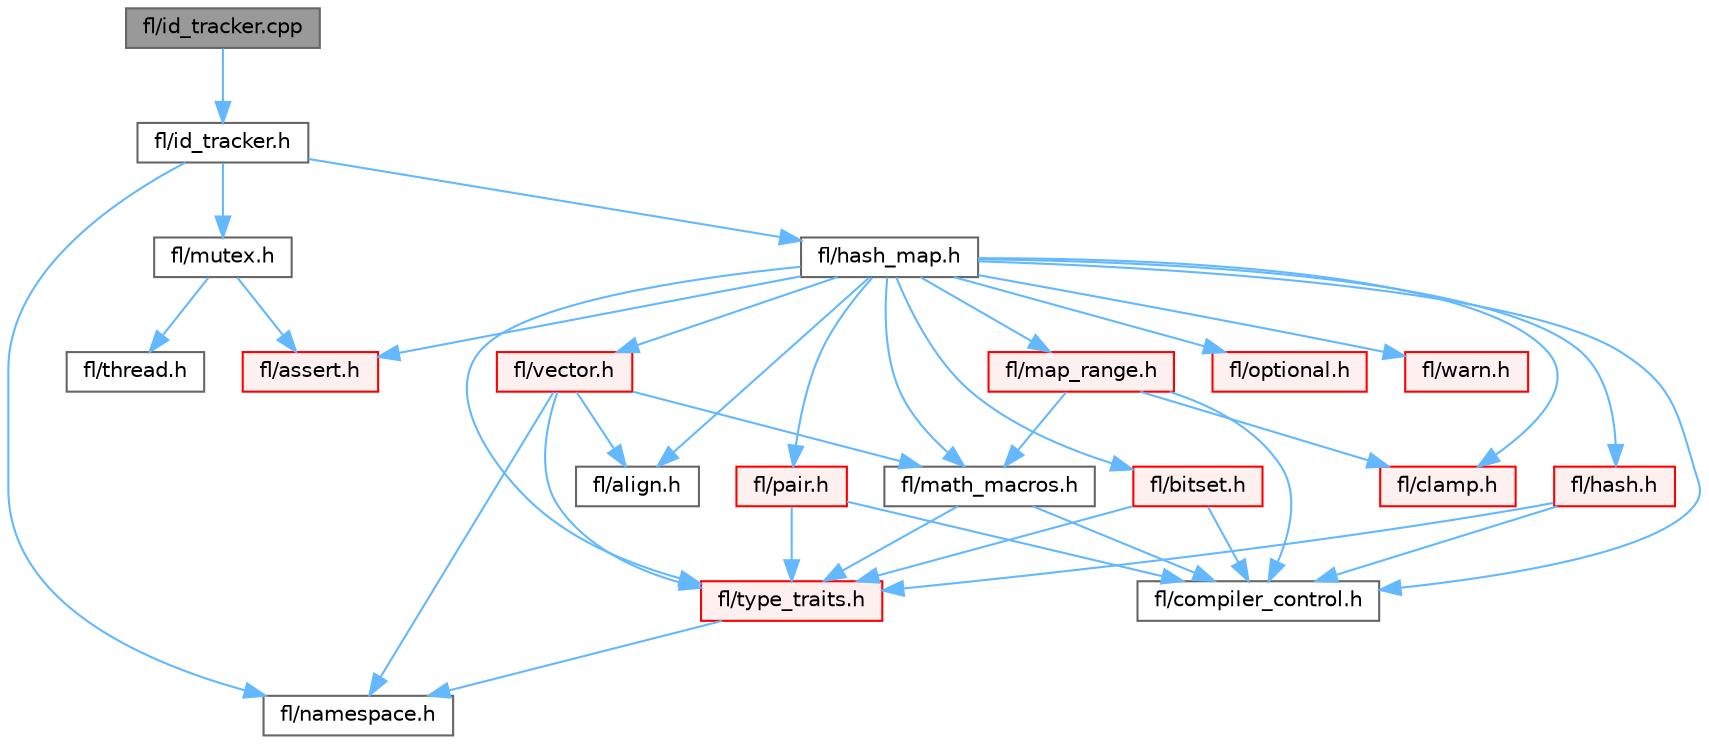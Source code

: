 digraph "fl/id_tracker.cpp"
{
 // INTERACTIVE_SVG=YES
 // LATEX_PDF_SIZE
  bgcolor="transparent";
  edge [fontname=Helvetica,fontsize=10,labelfontname=Helvetica,labelfontsize=10];
  node [fontname=Helvetica,fontsize=10,shape=box,height=0.2,width=0.4];
  Node1 [id="Node000001",label="fl/id_tracker.cpp",height=0.2,width=0.4,color="gray40", fillcolor="grey60", style="filled", fontcolor="black",tooltip=" "];
  Node1 -> Node2 [id="edge1_Node000001_Node000002",color="steelblue1",style="solid",tooltip=" "];
  Node2 [id="Node000002",label="fl/id_tracker.h",height=0.2,width=0.4,color="grey40", fillcolor="white", style="filled",URL="$df/d0a/id__tracker_8h.html",tooltip=" "];
  Node2 -> Node3 [id="edge2_Node000002_Node000003",color="steelblue1",style="solid",tooltip=" "];
  Node3 [id="Node000003",label="fl/hash_map.h",height=0.2,width=0.4,color="grey40", fillcolor="white", style="filled",URL="$d6/d13/hash__map_8h.html",tooltip=" "];
  Node3 -> Node4 [id="edge3_Node000003_Node000004",color="steelblue1",style="solid",tooltip=" "];
  Node4 [id="Node000004",label="fl/assert.h",height=0.2,width=0.4,color="red", fillcolor="#FFF0F0", style="filled",URL="$dc/da7/assert_8h.html",tooltip=" "];
  Node3 -> Node6 [id="edge4_Node000003_Node000006",color="steelblue1",style="solid",tooltip=" "];
  Node6 [id="Node000006",label="fl/bitset.h",height=0.2,width=0.4,color="red", fillcolor="#FFF0F0", style="filled",URL="$d1/d69/bitset_8h.html",tooltip=" "];
  Node6 -> Node21 [id="edge5_Node000006_Node000021",color="steelblue1",style="solid",tooltip=" "];
  Node21 [id="Node000021",label="fl/type_traits.h",height=0.2,width=0.4,color="red", fillcolor="#FFF0F0", style="filled",URL="$df/d63/type__traits_8h.html",tooltip=" "];
  Node21 -> Node22 [id="edge6_Node000021_Node000022",color="steelblue1",style="solid",tooltip=" "];
  Node22 [id="Node000022",label="fl/namespace.h",height=0.2,width=0.4,color="grey40", fillcolor="white", style="filled",URL="$df/d2a/namespace_8h.html",tooltip="Implements the FastLED namespace macros."];
  Node6 -> Node20 [id="edge7_Node000006_Node000020",color="steelblue1",style="solid",tooltip=" "];
  Node20 [id="Node000020",label="fl/compiler_control.h",height=0.2,width=0.4,color="grey40", fillcolor="white", style="filled",URL="$d4/d54/compiler__control_8h.html",tooltip=" "];
  Node3 -> Node16 [id="edge8_Node000003_Node000016",color="steelblue1",style="solid",tooltip=" "];
  Node16 [id="Node000016",label="fl/clamp.h",height=0.2,width=0.4,color="red", fillcolor="#FFF0F0", style="filled",URL="$d6/dd3/clamp_8h.html",tooltip=" "];
  Node3 -> Node54 [id="edge9_Node000003_Node000054",color="steelblue1",style="solid",tooltip=" "];
  Node54 [id="Node000054",label="fl/hash.h",height=0.2,width=0.4,color="red", fillcolor="#FFF0F0", style="filled",URL="$db/dfb/hash_8h.html",tooltip=" "];
  Node54 -> Node21 [id="edge10_Node000054_Node000021",color="steelblue1",style="solid",tooltip=" "];
  Node54 -> Node20 [id="edge11_Node000054_Node000020",color="steelblue1",style="solid",tooltip=" "];
  Node3 -> Node18 [id="edge12_Node000003_Node000018",color="steelblue1",style="solid",tooltip=" "];
  Node18 [id="Node000018",label="fl/map_range.h",height=0.2,width=0.4,color="red", fillcolor="#FFF0F0", style="filled",URL="$d1/d47/map__range_8h.html",tooltip=" "];
  Node18 -> Node16 [id="edge13_Node000018_Node000016",color="steelblue1",style="solid",tooltip=" "];
  Node18 -> Node19 [id="edge14_Node000018_Node000019",color="steelblue1",style="solid",tooltip=" "];
  Node19 [id="Node000019",label="fl/math_macros.h",height=0.2,width=0.4,color="grey40", fillcolor="white", style="filled",URL="$d8/db8/math__macros_8h.html",tooltip=" "];
  Node19 -> Node20 [id="edge15_Node000019_Node000020",color="steelblue1",style="solid",tooltip=" "];
  Node19 -> Node21 [id="edge16_Node000019_Node000021",color="steelblue1",style="solid",tooltip=" "];
  Node18 -> Node20 [id="edge17_Node000018_Node000020",color="steelblue1",style="solid",tooltip=" "];
  Node3 -> Node47 [id="edge18_Node000003_Node000047",color="steelblue1",style="solid",tooltip=" "];
  Node47 [id="Node000047",label="fl/optional.h",height=0.2,width=0.4,color="red", fillcolor="#FFF0F0", style="filled",URL="$dc/d62/optional_8h.html",tooltip=" "];
  Node3 -> Node55 [id="edge19_Node000003_Node000055",color="steelblue1",style="solid",tooltip=" "];
  Node55 [id="Node000055",label="fl/pair.h",height=0.2,width=0.4,color="red", fillcolor="#FFF0F0", style="filled",URL="$d3/d41/pair_8h.html",tooltip=" "];
  Node55 -> Node20 [id="edge20_Node000055_Node000020",color="steelblue1",style="solid",tooltip=" "];
  Node55 -> Node21 [id="edge21_Node000055_Node000021",color="steelblue1",style="solid",tooltip=" "];
  Node3 -> Node21 [id="edge22_Node000003_Node000021",color="steelblue1",style="solid",tooltip=" "];
  Node3 -> Node49 [id="edge23_Node000003_Node000049",color="steelblue1",style="solid",tooltip=" "];
  Node49 [id="Node000049",label="fl/vector.h",height=0.2,width=0.4,color="red", fillcolor="#FFF0F0", style="filled",URL="$d6/d68/vector_8h.html",tooltip=" "];
  Node49 -> Node19 [id="edge24_Node000049_Node000019",color="steelblue1",style="solid",tooltip=" "];
  Node49 -> Node22 [id="edge25_Node000049_Node000022",color="steelblue1",style="solid",tooltip=" "];
  Node49 -> Node21 [id="edge26_Node000049_Node000021",color="steelblue1",style="solid",tooltip=" "];
  Node49 -> Node45 [id="edge27_Node000049_Node000045",color="steelblue1",style="solid",tooltip=" "];
  Node45 [id="Node000045",label="fl/align.h",height=0.2,width=0.4,color="grey40", fillcolor="white", style="filled",URL="$d1/ddf/align_8h.html",tooltip=" "];
  Node3 -> Node56 [id="edge28_Node000003_Node000056",color="steelblue1",style="solid",tooltip=" "];
  Node56 [id="Node000056",label="fl/warn.h",height=0.2,width=0.4,color="red", fillcolor="#FFF0F0", style="filled",URL="$de/d77/warn_8h.html",tooltip=" "];
  Node3 -> Node45 [id="edge29_Node000003_Node000045",color="steelblue1",style="solid",tooltip=" "];
  Node3 -> Node20 [id="edge30_Node000003_Node000020",color="steelblue1",style="solid",tooltip=" "];
  Node3 -> Node19 [id="edge31_Node000003_Node000019",color="steelblue1",style="solid",tooltip=" "];
  Node2 -> Node68 [id="edge32_Node000002_Node000068",color="steelblue1",style="solid",tooltip=" "];
  Node68 [id="Node000068",label="fl/mutex.h",height=0.2,width=0.4,color="grey40", fillcolor="white", style="filled",URL="$d0/df8/mutex_8h.html",tooltip=" "];
  Node68 -> Node44 [id="edge33_Node000068_Node000044",color="steelblue1",style="solid",tooltip=" "];
  Node44 [id="Node000044",label="fl/thread.h",height=0.2,width=0.4,color="grey40", fillcolor="white", style="filled",URL="$db/dd5/thread_8h.html",tooltip=" "];
  Node68 -> Node4 [id="edge34_Node000068_Node000004",color="steelblue1",style="solid",tooltip=" "];
  Node2 -> Node22 [id="edge35_Node000002_Node000022",color="steelblue1",style="solid",tooltip=" "];
}
